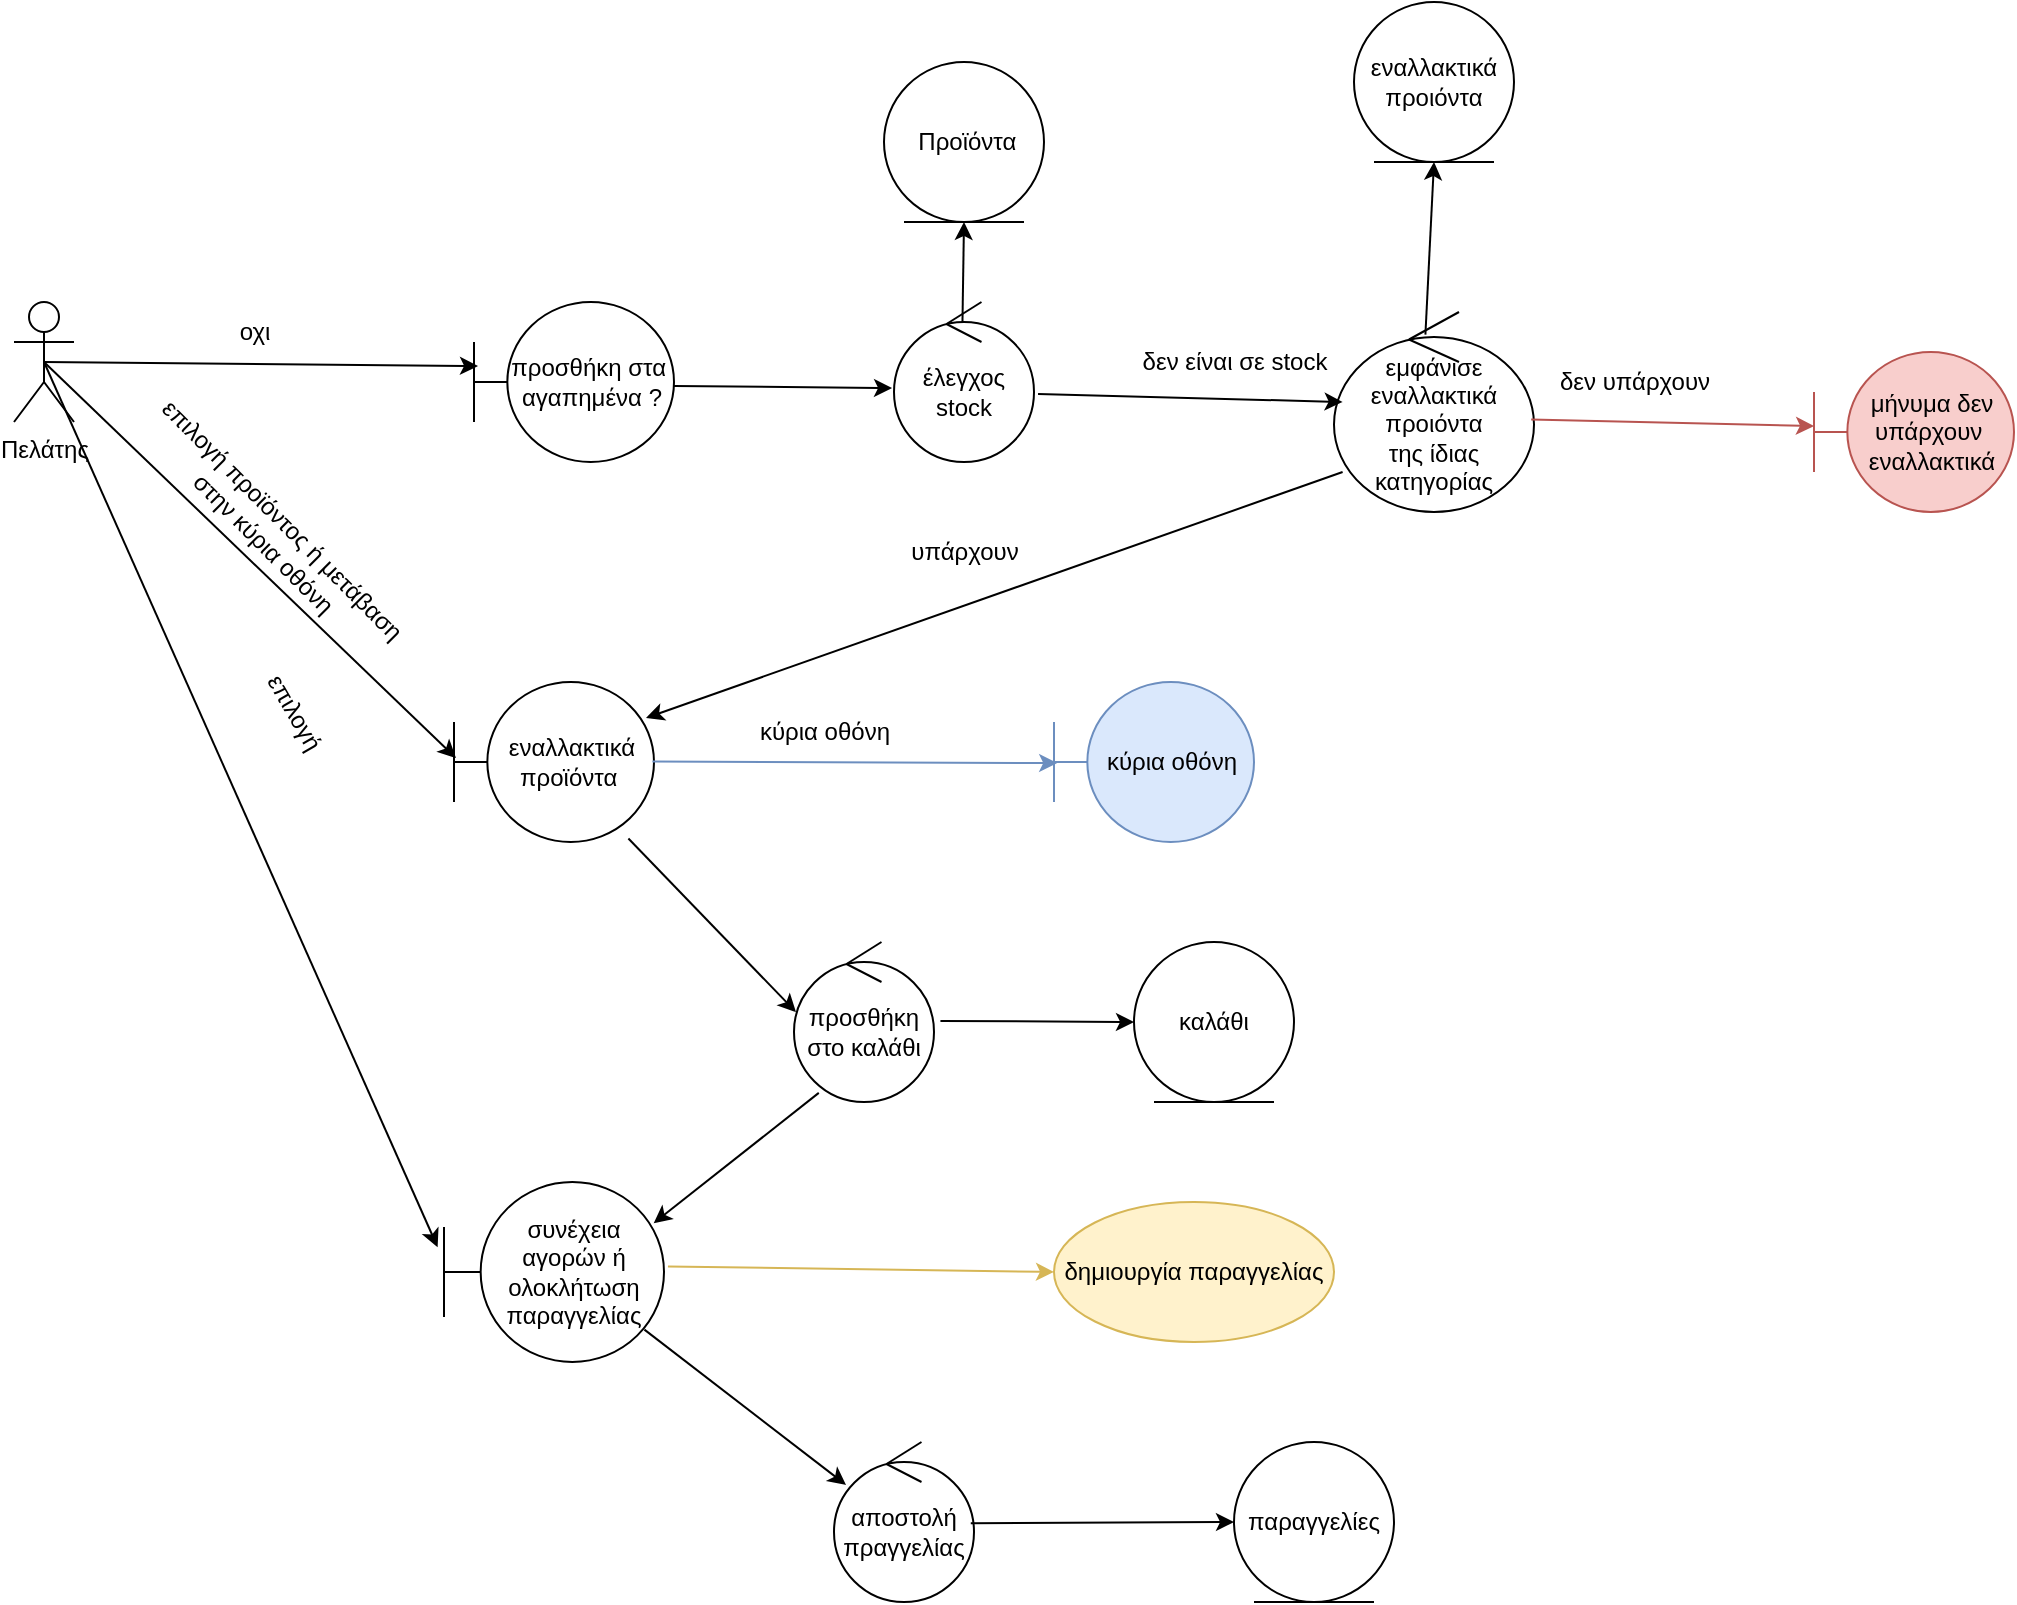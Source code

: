 <mxfile version="21.2.8" type="device">
  <diagram name="Page-1" id="Linafctdkf3tPvbFTuwC">
    <mxGraphModel dx="1276" dy="606" grid="1" gridSize="10" guides="1" tooltips="1" connect="1" arrows="1" fold="1" page="1" pageScale="1" pageWidth="850" pageHeight="1100" math="0" shadow="0">
      <root>
        <mxCell id="0" />
        <mxCell id="1" parent="0" />
        <mxCell id="KCUj7LFMG8W44MgbGrlV-1" value="Πελάτης" style="shape=umlActor;verticalLabelPosition=bottom;verticalAlign=top;html=1;outlineConnect=0;" parent="1" vertex="1">
          <mxGeometry x="180" y="430" width="30" height="60" as="geometry" />
        </mxCell>
        <mxCell id="KCUj7LFMG8W44MgbGrlV-2" value="προσθήκη στα&amp;nbsp;&lt;br style=&quot;border-color: var(--border-color);&quot;&gt;&lt;span style=&quot;&quot;&gt;αγαπημένα ?&lt;/span&gt;" style="shape=umlBoundary;whiteSpace=wrap;html=1;" parent="1" vertex="1">
          <mxGeometry x="410" y="430" width="100" height="80" as="geometry" />
        </mxCell>
        <mxCell id="KCUj7LFMG8W44MgbGrlV-4" value="" style="endArrow=classic;html=1;rounded=0;exitX=0.5;exitY=0.5;exitDx=0;exitDy=0;exitPerimeter=0;entryX=0.02;entryY=0.4;entryDx=0;entryDy=0;entryPerimeter=0;" parent="1" source="KCUj7LFMG8W44MgbGrlV-1" target="KCUj7LFMG8W44MgbGrlV-2" edge="1">
          <mxGeometry width="50" height="50" relative="1" as="geometry">
            <mxPoint x="350" y="690" as="sourcePoint" />
            <mxPoint x="400" y="640" as="targetPoint" />
          </mxGeometry>
        </mxCell>
        <mxCell id="KCUj7LFMG8W44MgbGrlV-5" value="οχι" style="text;html=1;align=center;verticalAlign=middle;resizable=0;points=[];autosize=1;strokeColor=none;fillColor=none;" parent="1" vertex="1">
          <mxGeometry x="280" y="430" width="40" height="30" as="geometry" />
        </mxCell>
        <mxCell id="KCUj7LFMG8W44MgbGrlV-7" value="έλεγχος stock" style="ellipse;shape=umlControl;whiteSpace=wrap;html=1;" parent="1" vertex="1">
          <mxGeometry x="620" y="430" width="70" height="80" as="geometry" />
        </mxCell>
        <mxCell id="KCUj7LFMG8W44MgbGrlV-9" value="" style="endArrow=classic;html=1;rounded=0;exitX=1;exitY=0.525;exitDx=0;exitDy=0;exitPerimeter=0;entryX=-0.014;entryY=0.538;entryDx=0;entryDy=0;entryPerimeter=0;" parent="1" source="KCUj7LFMG8W44MgbGrlV-2" target="KCUj7LFMG8W44MgbGrlV-7" edge="1">
          <mxGeometry width="50" height="50" relative="1" as="geometry">
            <mxPoint x="570" y="590" as="sourcePoint" />
            <mxPoint x="620" y="540" as="targetPoint" />
          </mxGeometry>
        </mxCell>
        <mxCell id="KCUj7LFMG8W44MgbGrlV-10" value="εμφάνισε εναλλακτικά προιόντα&lt;br style=&quot;border-color: var(--border-color);&quot;&gt;&lt;span style=&quot;&quot;&gt;της ίδιας κατηγορίας&lt;/span&gt;" style="ellipse;shape=umlControl;whiteSpace=wrap;html=1;" parent="1" vertex="1">
          <mxGeometry x="840" y="435" width="100" height="100" as="geometry" />
        </mxCell>
        <mxCell id="KCUj7LFMG8W44MgbGrlV-12" value="" style="endArrow=classic;html=1;rounded=0;exitX=1.029;exitY=0.575;exitDx=0;exitDy=0;exitPerimeter=0;entryX=0.043;entryY=0.45;entryDx=0;entryDy=0;entryPerimeter=0;" parent="1" source="KCUj7LFMG8W44MgbGrlV-7" target="KCUj7LFMG8W44MgbGrlV-10" edge="1">
          <mxGeometry width="50" height="50" relative="1" as="geometry">
            <mxPoint x="720" y="600" as="sourcePoint" />
            <mxPoint x="770" y="550" as="targetPoint" />
          </mxGeometry>
        </mxCell>
        <mxCell id="KCUj7LFMG8W44MgbGrlV-13" value="εναλλακτικά προιόντα" style="ellipse;shape=umlEntity;whiteSpace=wrap;html=1;" parent="1" vertex="1">
          <mxGeometry x="850" y="280" width="80" height="80" as="geometry" />
        </mxCell>
        <mxCell id="KCUj7LFMG8W44MgbGrlV-14" value="" style="endArrow=classic;html=1;rounded=0;exitX=0.457;exitY=0.113;exitDx=0;exitDy=0;exitPerimeter=0;entryX=0.5;entryY=1;entryDx=0;entryDy=0;" parent="1" source="KCUj7LFMG8W44MgbGrlV-10" target="KCUj7LFMG8W44MgbGrlV-13" edge="1">
          <mxGeometry width="50" height="50" relative="1" as="geometry">
            <mxPoint x="740" y="490" as="sourcePoint" />
            <mxPoint x="790" y="440" as="targetPoint" />
          </mxGeometry>
        </mxCell>
        <mxCell id="KCUj7LFMG8W44MgbGrlV-15" value="δεν είναι σε stock" style="text;html=1;align=center;verticalAlign=middle;resizable=0;points=[];autosize=1;strokeColor=none;fillColor=none;" parent="1" vertex="1">
          <mxGeometry x="730" y="445" width="120" height="30" as="geometry" />
        </mxCell>
        <mxCell id="KCUj7LFMG8W44MgbGrlV-16" value="εναλλακτικά προϊόντα&amp;nbsp;" style="shape=umlBoundary;whiteSpace=wrap;html=1;" parent="1" vertex="1">
          <mxGeometry x="400" y="620" width="100" height="80" as="geometry" />
        </mxCell>
        <mxCell id="KCUj7LFMG8W44MgbGrlV-18" value="" style="endArrow=classic;html=1;rounded=0;exitX=0.5;exitY=0.5;exitDx=0;exitDy=0;exitPerimeter=0;entryX=0.01;entryY=0.475;entryDx=0;entryDy=0;entryPerimeter=0;" parent="1" source="KCUj7LFMG8W44MgbGrlV-1" target="KCUj7LFMG8W44MgbGrlV-16" edge="1">
          <mxGeometry width="50" height="50" relative="1" as="geometry">
            <mxPoint x="250" y="500" as="sourcePoint" />
            <mxPoint x="300" y="450" as="targetPoint" />
          </mxGeometry>
        </mxCell>
        <mxCell id="KCUj7LFMG8W44MgbGrlV-19" value="" style="endArrow=classic;html=1;rounded=0;exitX=0.043;exitY=0.8;exitDx=0;exitDy=0;exitPerimeter=0;entryX=0.96;entryY=0.225;entryDx=0;entryDy=0;entryPerimeter=0;" parent="1" source="KCUj7LFMG8W44MgbGrlV-10" target="KCUj7LFMG8W44MgbGrlV-16" edge="1">
          <mxGeometry width="50" height="50" relative="1" as="geometry">
            <mxPoint x="720" y="500" as="sourcePoint" />
            <mxPoint x="770" y="450" as="targetPoint" />
          </mxGeometry>
        </mxCell>
        <mxCell id="KCUj7LFMG8W44MgbGrlV-20" value="υπάρχουν" style="text;html=1;align=center;verticalAlign=middle;resizable=0;points=[];autosize=1;strokeColor=none;fillColor=none;" parent="1" vertex="1">
          <mxGeometry x="615" y="540" width="80" height="30" as="geometry" />
        </mxCell>
        <mxCell id="KCUj7LFMG8W44MgbGrlV-21" value="επιλογή προϊόντος ή μετάβαση&amp;nbsp;&lt;br&gt;στην κύρια οθόνη" style="text;html=1;align=center;verticalAlign=middle;resizable=0;points=[];autosize=1;strokeColor=none;fillColor=none;rotation=45;" parent="1" vertex="1">
          <mxGeometry x="215" y="525" width="190" height="40" as="geometry" />
        </mxCell>
        <mxCell id="KCUj7LFMG8W44MgbGrlV-22" value="προσθήκη στο καλάθι" style="ellipse;shape=umlControl;whiteSpace=wrap;html=1;" parent="1" vertex="1">
          <mxGeometry x="570" y="750" width="70" height="80" as="geometry" />
        </mxCell>
        <mxCell id="KCUj7LFMG8W44MgbGrlV-24" value="" style="endArrow=classic;html=1;rounded=0;exitX=0.872;exitY=0.978;exitDx=0;exitDy=0;exitPerimeter=0;entryX=0.014;entryY=0.438;entryDx=0;entryDy=0;entryPerimeter=0;" parent="1" source="KCUj7LFMG8W44MgbGrlV-16" target="KCUj7LFMG8W44MgbGrlV-22" edge="1">
          <mxGeometry width="50" height="50" relative="1" as="geometry">
            <mxPoint x="510" y="710" as="sourcePoint" />
            <mxPoint x="560" y="660" as="targetPoint" />
          </mxGeometry>
        </mxCell>
        <mxCell id="KCUj7LFMG8W44MgbGrlV-26" value="" style="endArrow=classic;html=1;rounded=0;exitX=0.986;exitY=0.538;exitDx=0;exitDy=0;exitPerimeter=0;entryX=0;entryY=0.463;entryDx=0;entryDy=0;entryPerimeter=0;fillColor=#f8cecc;strokeColor=#b85450;" parent="1" source="KCUj7LFMG8W44MgbGrlV-10" target="KCUj7LFMG8W44MgbGrlV-28" edge="1">
          <mxGeometry width="50" height="50" relative="1" as="geometry">
            <mxPoint x="960" y="610" as="sourcePoint" />
            <mxPoint x="1070" y="483" as="targetPoint" />
          </mxGeometry>
        </mxCell>
        <mxCell id="KCUj7LFMG8W44MgbGrlV-27" value="δεν υπάρχουν" style="text;html=1;align=center;verticalAlign=middle;resizable=0;points=[];autosize=1;strokeColor=none;fillColor=none;" parent="1" vertex="1">
          <mxGeometry x="940" y="455" width="100" height="30" as="geometry" />
        </mxCell>
        <mxCell id="KCUj7LFMG8W44MgbGrlV-28" value="μήνυμα δεν υπάρχουν&amp;nbsp;&lt;br style=&quot;border-color: var(--border-color);&quot;&gt;&lt;span style=&quot;&quot;&gt;εναλλακτικά&lt;/span&gt;" style="shape=umlBoundary;whiteSpace=wrap;html=1;fillColor=#f8cecc;strokeColor=#b85450;" parent="1" vertex="1">
          <mxGeometry x="1080" y="455" width="100" height="80" as="geometry" />
        </mxCell>
        <mxCell id="rPfsY-8bGwa0_9Pb7yCs-1" value="συνέχεια αγορών ή ολοκλήτωση παραγγελίας" style="shape=umlBoundary;whiteSpace=wrap;html=1;" parent="1" vertex="1">
          <mxGeometry x="395" y="870" width="110" height="90" as="geometry" />
        </mxCell>
        <mxCell id="rPfsY-8bGwa0_9Pb7yCs-2" value="" style="endArrow=classic;html=1;rounded=0;exitX=0.177;exitY=0.943;exitDx=0;exitDy=0;exitPerimeter=0;entryX=0.953;entryY=0.229;entryDx=0;entryDy=0;entryPerimeter=0;" parent="1" source="KCUj7LFMG8W44MgbGrlV-22" target="rPfsY-8bGwa0_9Pb7yCs-1" edge="1">
          <mxGeometry width="50" height="50" relative="1" as="geometry">
            <mxPoint x="570" y="830" as="sourcePoint" />
            <mxPoint x="620" y="780" as="targetPoint" />
          </mxGeometry>
        </mxCell>
        <mxCell id="rPfsY-8bGwa0_9Pb7yCs-3" value="" style="endArrow=classic;html=1;rounded=0;exitX=0.5;exitY=0.5;exitDx=0;exitDy=0;exitPerimeter=0;entryX=-0.029;entryY=0.362;entryDx=0;entryDy=0;entryPerimeter=0;" parent="1" source="KCUj7LFMG8W44MgbGrlV-1" target="rPfsY-8bGwa0_9Pb7yCs-1" edge="1">
          <mxGeometry width="50" height="50" relative="1" as="geometry">
            <mxPoint x="340" y="730" as="sourcePoint" />
            <mxPoint x="390" y="680" as="targetPoint" />
          </mxGeometry>
        </mxCell>
        <mxCell id="rPfsY-8bGwa0_9Pb7yCs-4" value="επιλογή" style="text;html=1;align=center;verticalAlign=middle;resizable=0;points=[];autosize=1;strokeColor=none;fillColor=none;rotation=60;" parent="1" vertex="1">
          <mxGeometry x="290" y="620" width="60" height="30" as="geometry" />
        </mxCell>
        <mxCell id="rPfsY-8bGwa0_9Pb7yCs-5" value="δημιουργία παραγγελίας" style="ellipse;whiteSpace=wrap;html=1;fillColor=#fff2cc;strokeColor=#d6b656;" parent="1" vertex="1">
          <mxGeometry x="700" y="880" width="140" height="70" as="geometry" />
        </mxCell>
        <mxCell id="rPfsY-8bGwa0_9Pb7yCs-6" value="" style="endArrow=classic;html=1;rounded=0;entryX=0;entryY=0.5;entryDx=0;entryDy=0;exitX=1.018;exitY=0.469;exitDx=0;exitDy=0;exitPerimeter=0;fillColor=#fff2cc;strokeColor=#d6b656;" parent="1" source="rPfsY-8bGwa0_9Pb7yCs-1" target="rPfsY-8bGwa0_9Pb7yCs-5" edge="1">
          <mxGeometry width="50" height="50" relative="1" as="geometry">
            <mxPoint x="530" y="730" as="sourcePoint" />
            <mxPoint x="580" y="680" as="targetPoint" />
          </mxGeometry>
        </mxCell>
        <mxCell id="rPfsY-8bGwa0_9Pb7yCs-7" value="καλάθι" style="ellipse;shape=umlEntity;whiteSpace=wrap;html=1;" parent="1" vertex="1">
          <mxGeometry x="740" y="750" width="80" height="80" as="geometry" />
        </mxCell>
        <mxCell id="rPfsY-8bGwa0_9Pb7yCs-8" value="" style="endArrow=classic;html=1;rounded=0;entryX=0;entryY=0.5;entryDx=0;entryDy=0;exitX=1.046;exitY=0.493;exitDx=0;exitDy=0;exitPerimeter=0;" parent="1" source="KCUj7LFMG8W44MgbGrlV-22" target="rPfsY-8bGwa0_9Pb7yCs-7" edge="1">
          <mxGeometry width="50" height="50" relative="1" as="geometry">
            <mxPoint x="680" y="730" as="sourcePoint" />
            <mxPoint x="730" y="680" as="targetPoint" />
          </mxGeometry>
        </mxCell>
        <mxCell id="rPfsY-8bGwa0_9Pb7yCs-9" value="κύρια οθόνη" style="shape=umlBoundary;whiteSpace=wrap;html=1;fillColor=#dae8fc;strokeColor=#6c8ebf;" parent="1" vertex="1">
          <mxGeometry x="700" y="620" width="100" height="80" as="geometry" />
        </mxCell>
        <mxCell id="rPfsY-8bGwa0_9Pb7yCs-10" value="" style="endArrow=classic;html=1;rounded=0;entryX=0.016;entryY=0.507;entryDx=0;entryDy=0;entryPerimeter=0;exitX=0.992;exitY=0.497;exitDx=0;exitDy=0;exitPerimeter=0;fillColor=#dae8fc;strokeColor=#6c8ebf;" parent="1" source="KCUj7LFMG8W44MgbGrlV-16" target="rPfsY-8bGwa0_9Pb7yCs-9" edge="1">
          <mxGeometry width="50" height="50" relative="1" as="geometry">
            <mxPoint x="590" y="730" as="sourcePoint" />
            <mxPoint x="640" y="680" as="targetPoint" />
          </mxGeometry>
        </mxCell>
        <mxCell id="rPfsY-8bGwa0_9Pb7yCs-11" value="κύρια οθόνη" style="text;html=1;align=center;verticalAlign=middle;resizable=0;points=[];autosize=1;strokeColor=none;fillColor=none;" parent="1" vertex="1">
          <mxGeometry x="540" y="630" width="90" height="30" as="geometry" />
        </mxCell>
        <mxCell id="rPfsY-8bGwa0_9Pb7yCs-12" value="αποστολή πραγγελίας" style="ellipse;shape=umlControl;whiteSpace=wrap;html=1;" parent="1" vertex="1">
          <mxGeometry x="590" y="1000" width="70" height="80" as="geometry" />
        </mxCell>
        <mxCell id="rPfsY-8bGwa0_9Pb7yCs-13" value="" style="endArrow=classic;html=1;rounded=0;entryX=0.086;entryY=0.268;entryDx=0;entryDy=0;entryPerimeter=0;exitX=0.911;exitY=0.82;exitDx=0;exitDy=0;exitPerimeter=0;" parent="1" source="rPfsY-8bGwa0_9Pb7yCs-1" target="rPfsY-8bGwa0_9Pb7yCs-12" edge="1">
          <mxGeometry width="50" height="50" relative="1" as="geometry">
            <mxPoint x="580" y="830" as="sourcePoint" />
            <mxPoint x="630" y="780" as="targetPoint" />
          </mxGeometry>
        </mxCell>
        <mxCell id="rPfsY-8bGwa0_9Pb7yCs-14" value="παραγγελίες" style="ellipse;shape=umlEntity;whiteSpace=wrap;html=1;" parent="1" vertex="1">
          <mxGeometry x="790" y="1000" width="80" height="80" as="geometry" />
        </mxCell>
        <mxCell id="rPfsY-8bGwa0_9Pb7yCs-16" value="" style="endArrow=classic;html=1;rounded=0;entryX=0;entryY=0.5;entryDx=0;entryDy=0;exitX=0.977;exitY=0.508;exitDx=0;exitDy=0;exitPerimeter=0;" parent="1" source="rPfsY-8bGwa0_9Pb7yCs-12" target="rPfsY-8bGwa0_9Pb7yCs-14" edge="1">
          <mxGeometry width="50" height="50" relative="1" as="geometry">
            <mxPoint x="580" y="1030" as="sourcePoint" />
            <mxPoint x="630" y="980" as="targetPoint" />
          </mxGeometry>
        </mxCell>
        <mxCell id="rPfsY-8bGwa0_9Pb7yCs-18" value="&amp;nbsp;Προϊόντα" style="ellipse;shape=umlEntity;whiteSpace=wrap;html=1;" parent="1" vertex="1">
          <mxGeometry x="615" y="310" width="80" height="80" as="geometry" />
        </mxCell>
        <mxCell id="rPfsY-8bGwa0_9Pb7yCs-19" value="" style="endArrow=classic;html=1;rounded=0;entryX=0.5;entryY=1;entryDx=0;entryDy=0;exitX=0.489;exitY=0.125;exitDx=0;exitDy=0;exitPerimeter=0;" parent="1" source="KCUj7LFMG8W44MgbGrlV-7" target="rPfsY-8bGwa0_9Pb7yCs-18" edge="1">
          <mxGeometry width="50" height="50" relative="1" as="geometry">
            <mxPoint x="700" y="630" as="sourcePoint" />
            <mxPoint x="750" y="580" as="targetPoint" />
          </mxGeometry>
        </mxCell>
      </root>
    </mxGraphModel>
  </diagram>
</mxfile>
